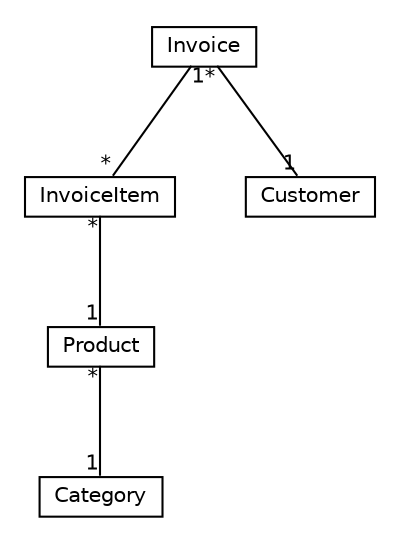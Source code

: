 #!/usr/local/bin/dot
#
# Class diagram 
# Generated by UMLGraph version 5.1 (http://www.umlgraph.org/)
#

digraph G {
	edge [fontname="Helvetica",fontsize=10,labelfontname="Helvetica",labelfontsize=10];
	node [fontname="Helvetica",fontsize=10,shape=plaintext];
	nodesep=0.25;
	ranksep=0.5;
	// gr.spinellis.basic.invoice.InvoiceItem
	c355 [label=<<table title="gr.spinellis.basic.invoice.InvoiceItem" border="0" cellborder="1" cellspacing="0" cellpadding="2" port="p"><tr><td><table border="0" cellspacing="0" cellpadding="1"><tr><td align="center" balign="center"> InvoiceItem </td></tr></table></td></tr></table>>, fontname="Helvetica", fontcolor="black", fontsize=10.0];
	// gr.spinellis.basic.invoice.Invoice
	c356 [label=<<table title="gr.spinellis.basic.invoice.Invoice" border="0" cellborder="1" cellspacing="0" cellpadding="2" port="p"><tr><td><table border="0" cellspacing="0" cellpadding="1"><tr><td align="center" balign="center"> Invoice </td></tr></table></td></tr></table>>, fontname="Helvetica", fontcolor="black", fontsize=10.0];
	// gr.spinellis.basic.invoice.Customer
	c357 [label=<<table title="gr.spinellis.basic.invoice.Customer" border="0" cellborder="1" cellspacing="0" cellpadding="2" port="p"><tr><td><table border="0" cellspacing="0" cellpadding="1"><tr><td align="center" balign="center"> Customer </td></tr></table></td></tr></table>>, fontname="Helvetica", fontcolor="black", fontsize=10.0];
	// gr.spinellis.basic.product.Product
	c358 [label=<<table title="gr.spinellis.basic.product.Product" border="0" cellborder="1" cellspacing="0" cellpadding="2" port="p"><tr><td><table border="0" cellspacing="0" cellpadding="1"><tr><td align="center" balign="center"> Product </td></tr></table></td></tr></table>>, fontname="Helvetica", fontcolor="black", fontsize=10.0];
	// gr.spinellis.basic.product.Category
	c359 [label=<<table title="gr.spinellis.basic.product.Category" border="0" cellborder="1" cellspacing="0" cellpadding="2" port="p"><tr><td><table border="0" cellspacing="0" cellpadding="1"><tr><td align="center" balign="center"> Category </td></tr></table></td></tr></table>>, fontname="Helvetica", fontcolor="black", fontsize=10.0];
	// gr.spinellis.basic.invoice.InvoiceItem ASSOC gr.spinellis.basic.product.Product
	c355:p -> c358:p [taillabel="*", label="", headlabel="1", fontname="Helvetica", fontcolor="black", fontsize=10.0, color="black", arrowhead=none];
	// gr.spinellis.basic.invoice.Invoice ASSOC gr.spinellis.basic.invoice.Customer
	c356:p -> c357:p [taillabel="*", label="", headlabel="1", fontname="Helvetica", fontcolor="black", fontsize=10.0, color="black", arrowhead=none];
	// gr.spinellis.basic.invoice.Invoice COMPOSED gr.spinellis.basic.invoice.InvoiceItem
	c356:p -> c355:p [taillabel="1", label="", headlabel="*", fontname="Helvetica", fontcolor="black", fontsize=10.0, color="black", arrowhead=none, arrowtail=diamond];
	// gr.spinellis.basic.product.Product ASSOC gr.spinellis.basic.product.Category
	c358:p -> c359:p [taillabel="*", label="", headlabel="1", fontname="Helvetica", fontcolor="black", fontsize=10.0, color="black", arrowhead=none];
}

